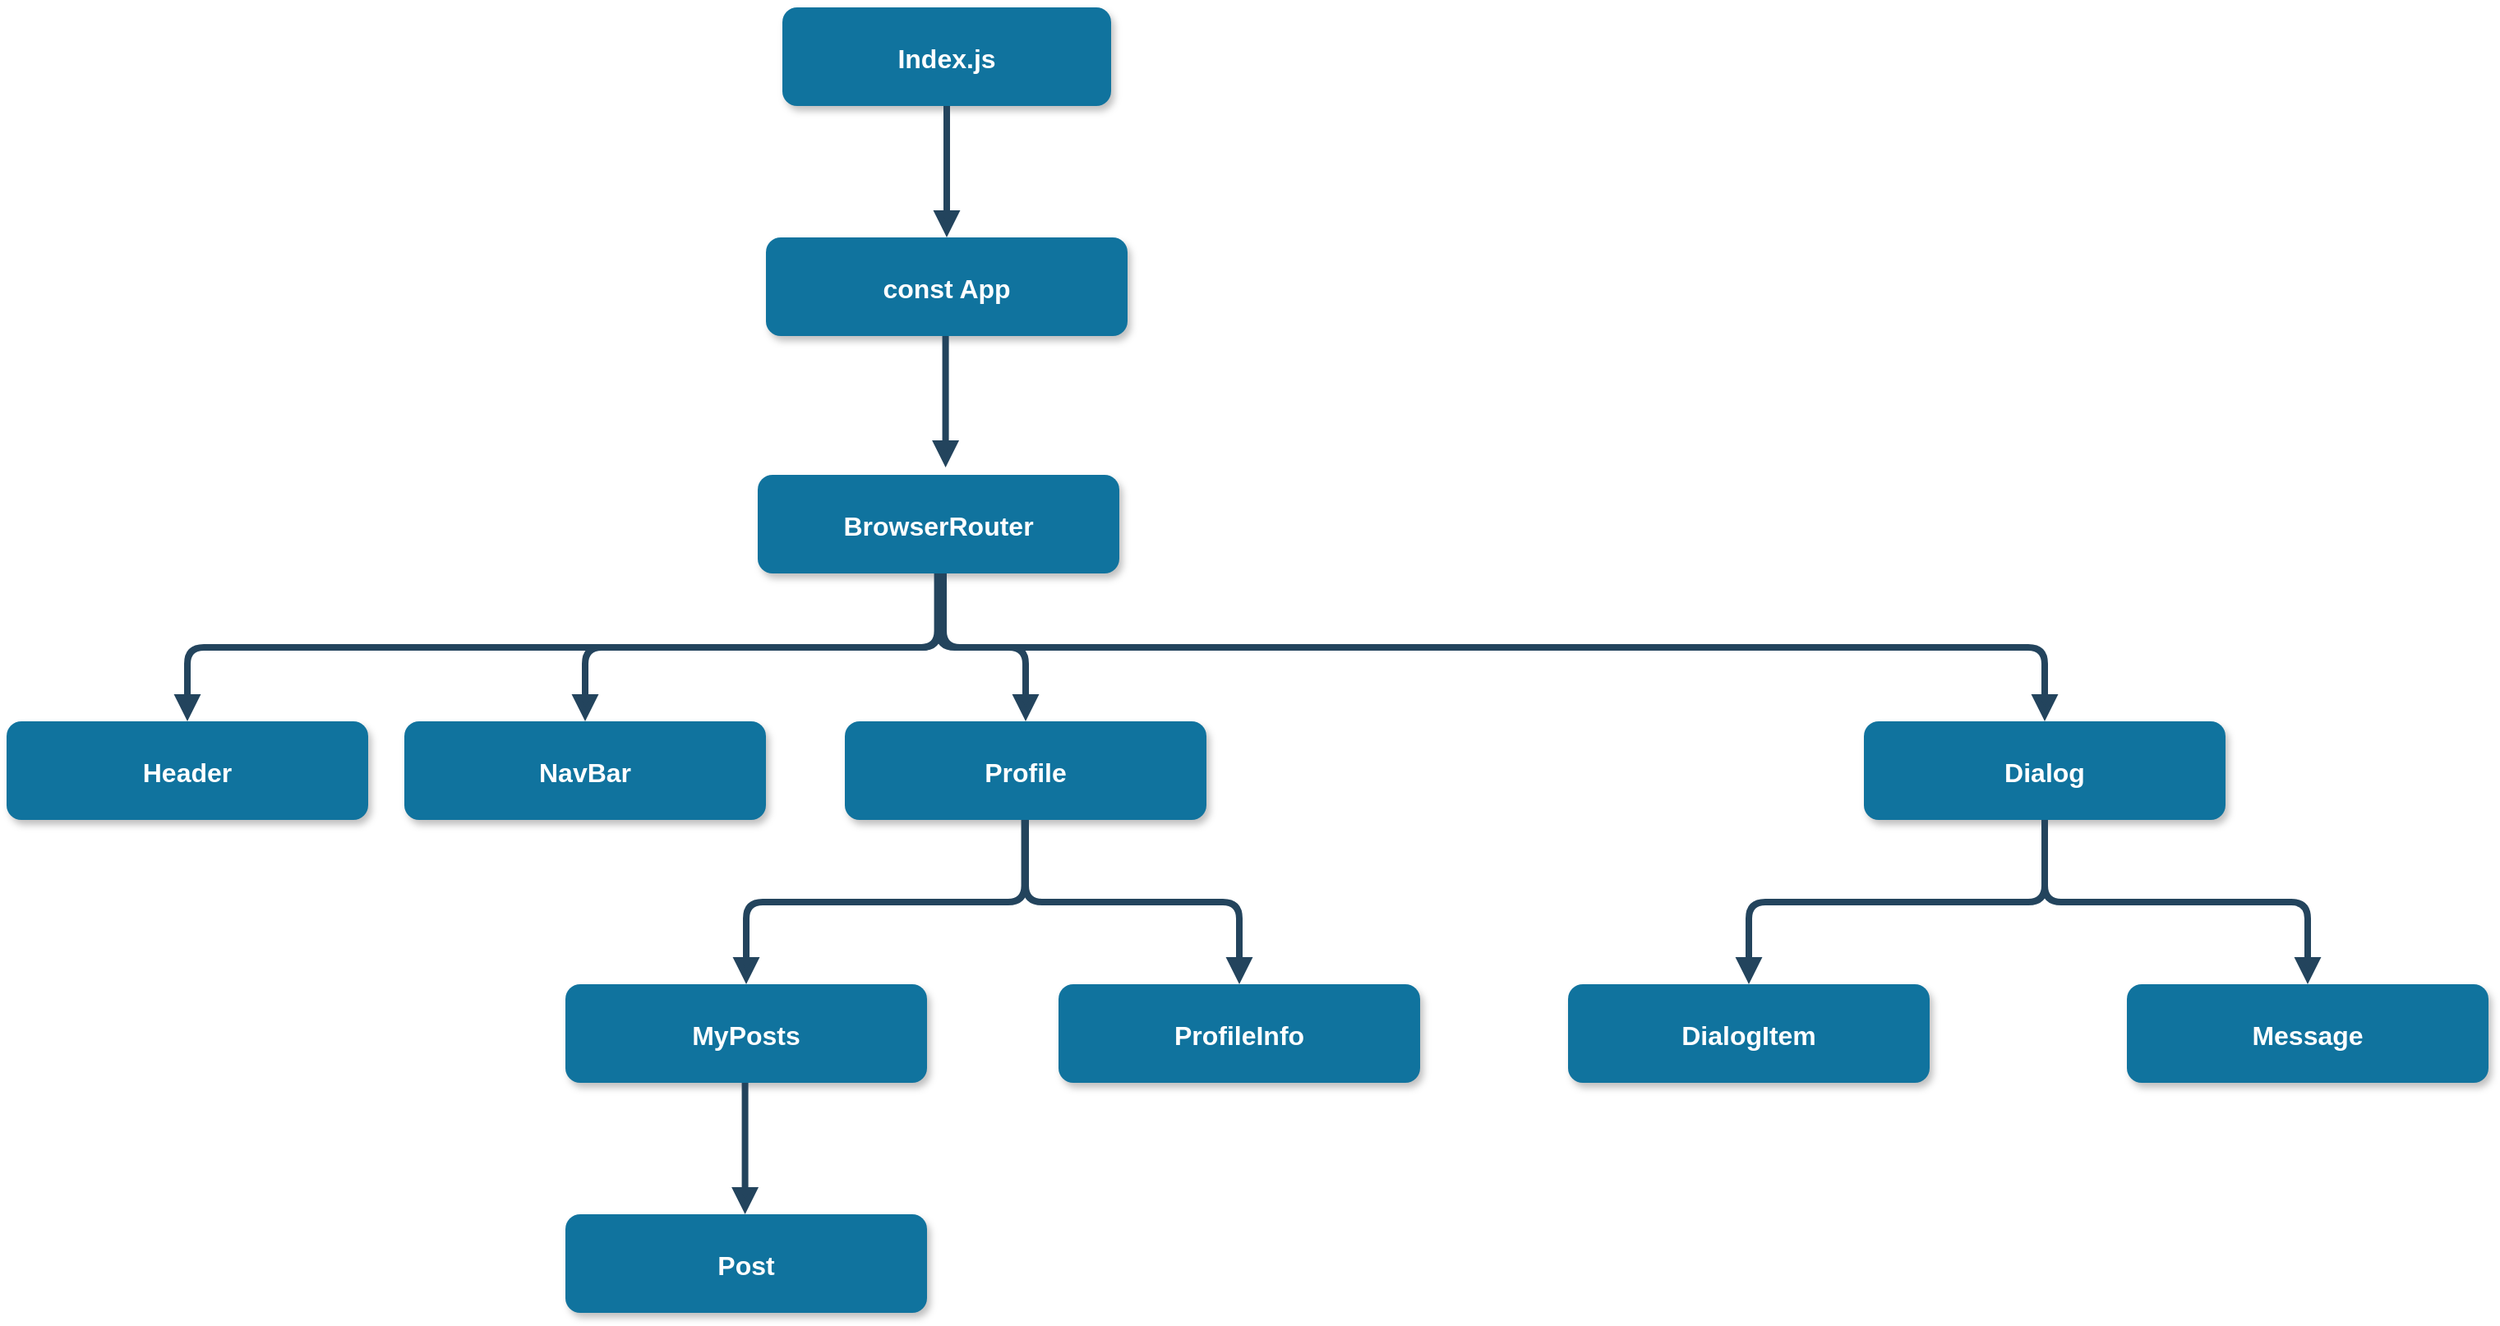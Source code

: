 <mxfile version="16.2.7" type="device"><diagram name="Page-1" id="97916047-d0de-89f5-080d-49f4d83e522f"><mxGraphModel dx="1117" dy="1054" grid="1" gridSize="10" guides="1" tooltips="1" connect="1" arrows="1" fold="1" page="1" pageScale="1.5" pageWidth="1169" pageHeight="827" background="none" math="0" shadow="0"><root><mxCell id="0"/><mxCell id="1" parent="0"/><mxCell id="2" value="Index.js" style="rounded=1;fillColor=#10739E;strokeColor=none;shadow=1;gradientColor=none;fontStyle=1;fontColor=#FFFFFF;fontSize=16;" parent="1" vertex="1"><mxGeometry x="672" y="205.5" width="200" height="60" as="geometry"/></mxCell><mxCell id="3" value="const App" style="rounded=1;fillColor=#10739E;strokeColor=none;shadow=1;gradientColor=none;fontStyle=1;fontColor=#FFFFFF;fontSize=16;" parent="1" vertex="1"><mxGeometry x="662" y="345.5" width="220" height="60" as="geometry"/></mxCell><mxCell id="29" value="" style="edgeStyle=elbowEdgeStyle;elbow=vertical;strokeWidth=4;endArrow=block;endFill=1;fontStyle=1;strokeColor=#23445D;fontSize=16;" parent="1" source="2" target="3" edge="1"><mxGeometry x="22" y="165.5" width="100" height="100" as="geometry"><mxPoint x="22" y="265.5" as="sourcePoint"/><mxPoint x="122" y="165.5" as="targetPoint"/></mxGeometry></mxCell><mxCell id="IuxSd5G01ZoMhD11bHqK-61" value="BrowserRouter" style="rounded=1;fillColor=#10739E;strokeColor=none;shadow=1;gradientColor=none;fontStyle=1;fontColor=#FFFFFF;fontSize=16;" vertex="1" parent="1"><mxGeometry x="657" y="490" width="220" height="60" as="geometry"/></mxCell><mxCell id="IuxSd5G01ZoMhD11bHqK-62" value="" style="edgeStyle=elbowEdgeStyle;elbow=vertical;strokeWidth=4;endArrow=block;endFill=1;fontStyle=1;strokeColor=#23445D;fontSize=16;" edge="1" parent="1"><mxGeometry x="21.29" y="305.5" width="100" height="100" as="geometry"><mxPoint x="771.29" y="405.5" as="sourcePoint"/><mxPoint x="771.29" y="485.5" as="targetPoint"/></mxGeometry></mxCell><mxCell id="IuxSd5G01ZoMhD11bHqK-63" value="Header" style="rounded=1;fillColor=#10739E;strokeColor=none;shadow=1;gradientColor=none;fontStyle=1;fontColor=#FFFFFF;fontSize=16;" vertex="1" parent="1"><mxGeometry x="200" y="640" width="220" height="60" as="geometry"/></mxCell><mxCell id="IuxSd5G01ZoMhD11bHqK-64" value="NavBar" style="rounded=1;fillColor=#10739E;strokeColor=none;shadow=1;gradientColor=none;fontStyle=1;fontColor=#FFFFFF;fontSize=16;" vertex="1" parent="1"><mxGeometry x="442" y="640" width="220" height="60" as="geometry"/></mxCell><mxCell id="IuxSd5G01ZoMhD11bHqK-65" value="Profile" style="rounded=1;fillColor=#10739E;strokeColor=none;shadow=1;gradientColor=none;fontStyle=1;fontColor=#FFFFFF;fontSize=16;" vertex="1" parent="1"><mxGeometry x="710" y="640" width="220" height="60" as="geometry"/></mxCell><mxCell id="IuxSd5G01ZoMhD11bHqK-66" value="Dialog" style="rounded=1;fillColor=#10739E;strokeColor=none;shadow=1;gradientColor=none;fontStyle=1;fontColor=#FFFFFF;fontSize=16;" vertex="1" parent="1"><mxGeometry x="1330" y="640" width="220" height="60" as="geometry"/></mxCell><mxCell id="IuxSd5G01ZoMhD11bHqK-67" value="" style="edgeStyle=elbowEdgeStyle;elbow=vertical;strokeWidth=4;endArrow=block;endFill=1;fontStyle=1;strokeColor=#23445D;fontSize=16;entryX=0.5;entryY=0;entryDx=0;entryDy=0;" edge="1" parent="1" target="IuxSd5G01ZoMhD11bHqK-63"><mxGeometry x="16.29" y="450" width="100" height="100" as="geometry"><mxPoint x="766.29" y="550" as="sourcePoint"/><mxPoint x="300" y="610" as="targetPoint"/></mxGeometry></mxCell><mxCell id="IuxSd5G01ZoMhD11bHqK-68" value="" style="edgeStyle=elbowEdgeStyle;elbow=vertical;strokeWidth=4;endArrow=block;endFill=1;fontStyle=1;strokeColor=#23445D;fontSize=16;entryX=0.5;entryY=0;entryDx=0;entryDy=0;" edge="1" parent="1" target="IuxSd5G01ZoMhD11bHqK-66"><mxGeometry x="26.29" y="460" width="100" height="100" as="geometry"><mxPoint x="770" y="550" as="sourcePoint"/><mxPoint x="320" y="650" as="targetPoint"/></mxGeometry></mxCell><mxCell id="IuxSd5G01ZoMhD11bHqK-69" value="" style="edgeStyle=elbowEdgeStyle;elbow=vertical;strokeWidth=4;endArrow=block;endFill=1;fontStyle=1;strokeColor=#23445D;fontSize=16;entryX=0.5;entryY=0;entryDx=0;entryDy=0;exitX=0.5;exitY=1;exitDx=0;exitDy=0;" edge="1" parent="1" source="IuxSd5G01ZoMhD11bHqK-61" target="IuxSd5G01ZoMhD11bHqK-64"><mxGeometry x="36.29" y="470" width="100" height="100" as="geometry"><mxPoint x="786.29" y="570" as="sourcePoint"/><mxPoint x="330" y="660" as="targetPoint"/></mxGeometry></mxCell><mxCell id="IuxSd5G01ZoMhD11bHqK-70" value="" style="edgeStyle=elbowEdgeStyle;elbow=vertical;strokeWidth=4;endArrow=block;endFill=1;fontStyle=1;strokeColor=#23445D;fontSize=16;entryX=0.5;entryY=0;entryDx=0;entryDy=0;exitX=0.5;exitY=1;exitDx=0;exitDy=0;" edge="1" parent="1" source="IuxSd5G01ZoMhD11bHqK-61" target="IuxSd5G01ZoMhD11bHqK-65"><mxGeometry x="46.29" y="480" width="100" height="100" as="geometry"><mxPoint x="777" y="560" as="sourcePoint"/><mxPoint x="562" y="650" as="targetPoint"/></mxGeometry></mxCell><mxCell id="IuxSd5G01ZoMhD11bHqK-71" value="" style="edgeStyle=elbowEdgeStyle;elbow=vertical;strokeWidth=4;endArrow=block;endFill=1;fontStyle=1;strokeColor=#23445D;fontSize=16;entryX=0.5;entryY=0;entryDx=0;entryDy=0;" edge="1" parent="1" target="IuxSd5G01ZoMhD11bHqK-73"><mxGeometry x="69.29" y="600" width="100" height="100" as="geometry"><mxPoint x="819.29" y="700" as="sourcePoint"/><mxPoint x="819" y="760" as="targetPoint"/></mxGeometry></mxCell><mxCell id="IuxSd5G01ZoMhD11bHqK-72" value="" style="edgeStyle=elbowEdgeStyle;elbow=vertical;strokeWidth=4;endArrow=block;endFill=1;fontStyle=1;strokeColor=#23445D;fontSize=16;exitX=0.5;exitY=1;exitDx=0;exitDy=0;entryX=0.5;entryY=0;entryDx=0;entryDy=0;" edge="1" parent="1" source="IuxSd5G01ZoMhD11bHqK-66" target="IuxSd5G01ZoMhD11bHqK-74"><mxGeometry x="530.29" y="620" width="100" height="100" as="geometry"><mxPoint x="1280.29" y="720" as="sourcePoint"/><mxPoint x="1280.0" y="780" as="targetPoint"/></mxGeometry></mxCell><mxCell id="IuxSd5G01ZoMhD11bHqK-73" value="MyPosts" style="rounded=1;fillColor=#10739E;strokeColor=none;shadow=1;gradientColor=none;fontStyle=1;fontColor=#FFFFFF;fontSize=16;" vertex="1" parent="1"><mxGeometry x="540" y="800" width="220" height="60" as="geometry"/></mxCell><mxCell id="IuxSd5G01ZoMhD11bHqK-74" value="DialogItem" style="rounded=1;fillColor=#10739E;strokeColor=none;shadow=1;gradientColor=none;fontStyle=1;fontColor=#FFFFFF;fontSize=16;" vertex="1" parent="1"><mxGeometry x="1150" y="800" width="220" height="60" as="geometry"/></mxCell><mxCell id="IuxSd5G01ZoMhD11bHqK-75" value="ProfileInfo" style="rounded=1;fillColor=#10739E;strokeColor=none;shadow=1;gradientColor=none;fontStyle=1;fontColor=#FFFFFF;fontSize=16;" vertex="1" parent="1"><mxGeometry x="840" y="800" width="220" height="60" as="geometry"/></mxCell><mxCell id="IuxSd5G01ZoMhD11bHqK-76" value="" style="edgeStyle=elbowEdgeStyle;elbow=vertical;strokeWidth=4;endArrow=block;endFill=1;fontStyle=1;strokeColor=#23445D;fontSize=16;exitX=0.5;exitY=1;exitDx=0;exitDy=0;" edge="1" parent="1" source="IuxSd5G01ZoMhD11bHqK-65" target="IuxSd5G01ZoMhD11bHqK-75"><mxGeometry x="79.29" y="610" width="100" height="100" as="geometry"><mxPoint x="829.29" y="710" as="sourcePoint"/><mxPoint x="660" y="810" as="targetPoint"/></mxGeometry></mxCell><mxCell id="IuxSd5G01ZoMhD11bHqK-77" value="Post" style="rounded=1;fillColor=#10739E;strokeColor=none;shadow=1;gradientColor=none;fontStyle=1;fontColor=#FFFFFF;fontSize=16;" vertex="1" parent="1"><mxGeometry x="540" y="940" width="220" height="60" as="geometry"/></mxCell><mxCell id="IuxSd5G01ZoMhD11bHqK-78" value="" style="edgeStyle=elbowEdgeStyle;elbow=vertical;strokeWidth=4;endArrow=block;endFill=1;fontStyle=1;strokeColor=#23445D;fontSize=16;" edge="1" parent="1"><mxGeometry x="-100.71" y="760" width="100" height="100" as="geometry"><mxPoint x="649.29" y="860" as="sourcePoint"/><mxPoint x="649.29" y="940" as="targetPoint"/></mxGeometry></mxCell><mxCell id="IuxSd5G01ZoMhD11bHqK-79" value="Message" style="rounded=1;fillColor=#10739E;strokeColor=none;shadow=1;gradientColor=none;fontStyle=1;fontColor=#FFFFFF;fontSize=16;" vertex="1" parent="1"><mxGeometry x="1490" y="800" width="220" height="60" as="geometry"/></mxCell><mxCell id="IuxSd5G01ZoMhD11bHqK-80" value="" style="edgeStyle=elbowEdgeStyle;elbow=vertical;strokeWidth=4;endArrow=block;endFill=1;fontStyle=1;strokeColor=#23445D;fontSize=16;entryX=0.5;entryY=0;entryDx=0;entryDy=0;" edge="1" parent="1" target="IuxSd5G01ZoMhD11bHqK-79"><mxGeometry x="540.29" y="630" width="100" height="100" as="geometry"><mxPoint x="1440" y="700" as="sourcePoint"/><mxPoint x="1270" y="810" as="targetPoint"/></mxGeometry></mxCell></root></mxGraphModel></diagram></mxfile>